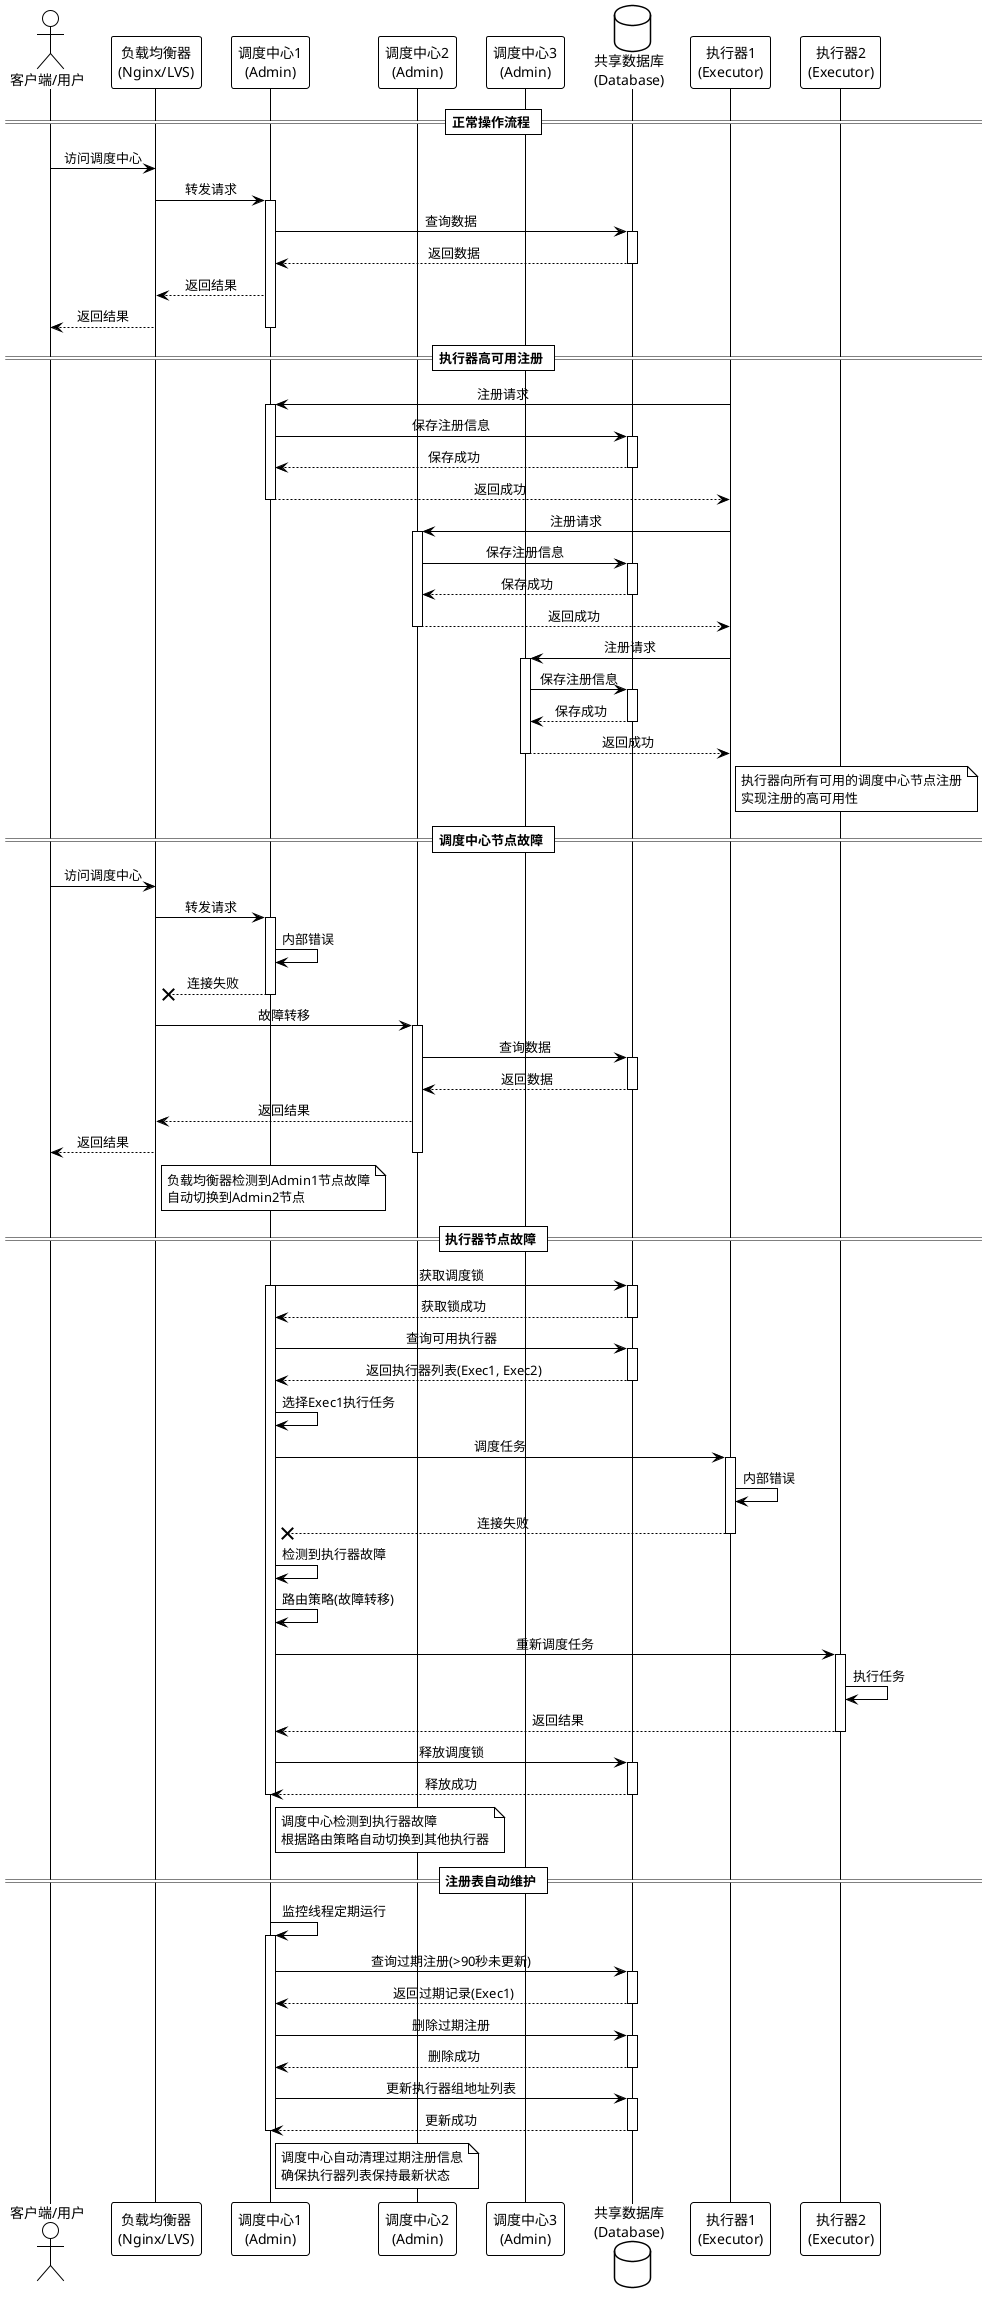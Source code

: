 @startuml XXL-JOB高可用机制

!theme plain
skinparam handwritten false
skinparam backgroundColor transparent
skinparam sequenceMessageAlign center

' 定义参与者
actor "客户端/用户" as Client
participant "负载均衡器\n(Nginx/LVS)" as LB
participant "调度中心1\n(Admin)" as Admin1
participant "调度中心2\n(Admin)" as Admin2
participant "调度中心3\n(Admin)" as Admin3
database "共享数据库\n(Database)" as DB
participant "执行器1\n(Executor)" as Exec1
participant "执行器2\n(Executor)" as Exec2

' 正常情况
== 正常操作流程 ==

Client -> LB: 访问调度中心
LB -> Admin1: 转发请求
activate Admin1
Admin1 -> DB: 查询数据
activate DB
DB --> Admin1: 返回数据
deactivate DB
Admin1 --> LB: 返回结果
LB --> Client: 返回结果
deactivate Admin1

' 执行器注册到多个调度中心
== 执行器高可用注册 ==

Exec1 -> Admin1: 注册请求
activate Admin1
Admin1 -> DB: 保存注册信息
activate DB
DB --> Admin1: 保存成功
deactivate DB
Admin1 --> Exec1: 返回成功
deactivate Admin1

Exec1 -> Admin2: 注册请求
activate Admin2
Admin2 -> DB: 保存注册信息
activate DB
DB --> Admin2: 保存成功
deactivate DB
Admin2 --> Exec1: 返回成功
deactivate Admin2

Exec1 -> Admin3: 注册请求
activate Admin3
Admin3 -> DB: 保存注册信息
activate DB
DB --> Admin3: 保存成功
deactivate DB
Admin3 --> Exec1: 返回成功
deactivate Admin3

note right of Exec1
  执行器向所有可用的调度中心节点注册
  实现注册的高可用性
end note

' 调度中心节点故障场景
== 调度中心节点故障 ==

Client -> LB: 访问调度中心
LB -> Admin1: 转发请求
activate Admin1
Admin1 -> Admin1: 内部错误
Admin1 -->x LB: 连接失败
deactivate Admin1

LB -> Admin2: 故障转移
activate Admin2
Admin2 -> DB: 查询数据
activate DB
DB --> Admin2: 返回数据
deactivate DB
Admin2 --> LB: 返回结果
LB --> Client: 返回结果
deactivate Admin2

note right of LB
  负载均衡器检测到Admin1节点故障
  自动切换到Admin2节点
end note

' 执行器节点故障场景
== 执行器节点故障 ==

Admin1 -> DB: 获取调度锁
activate Admin1
activate DB
DB --> Admin1: 获取锁成功
deactivate DB

Admin1 -> DB: 查询可用执行器
activate DB
DB --> Admin1: 返回执行器列表(Exec1, Exec2)
deactivate DB

Admin1 -> Admin1: 选择Exec1执行任务
Admin1 -> Exec1: 调度任务
activate Exec1
Exec1 -> Exec1: 内部错误
Exec1 -->x Admin1: 连接失败
deactivate Exec1

Admin1 -> Admin1: 检测到执行器故障
Admin1 -> Admin1: 路由策略(故障转移)
Admin1 -> Exec2: 重新调度任务
activate Exec2
Exec2 -> Exec2: 执行任务
Exec2 --> Admin1: 返回结果
deactivate Exec2

Admin1 -> DB: 释放调度锁
activate DB
DB --> Admin1: 释放成功
deactivate DB
deactivate Admin1

note right of Admin1
  调度中心检测到执行器故障
  根据路由策略自动切换到其他执行器
end note

' 注册表自动维护
== 注册表自动维护 ==

Admin1 -> Admin1: 监控线程定期运行
activate Admin1
Admin1 -> DB: 查询过期注册(>90秒未更新)
activate DB
DB --> Admin1: 返回过期记录(Exec1)
deactivate DB

Admin1 -> DB: 删除过期注册
activate DB
DB --> Admin1: 删除成功
deactivate DB

Admin1 -> DB: 更新执行器组地址列表
activate DB
DB --> Admin1: 更新成功
deactivate DB
deactivate Admin1

note right of Admin1
  调度中心自动清理过期注册信息
  确保执行器列表保持最新状态
end note

@enduml 
